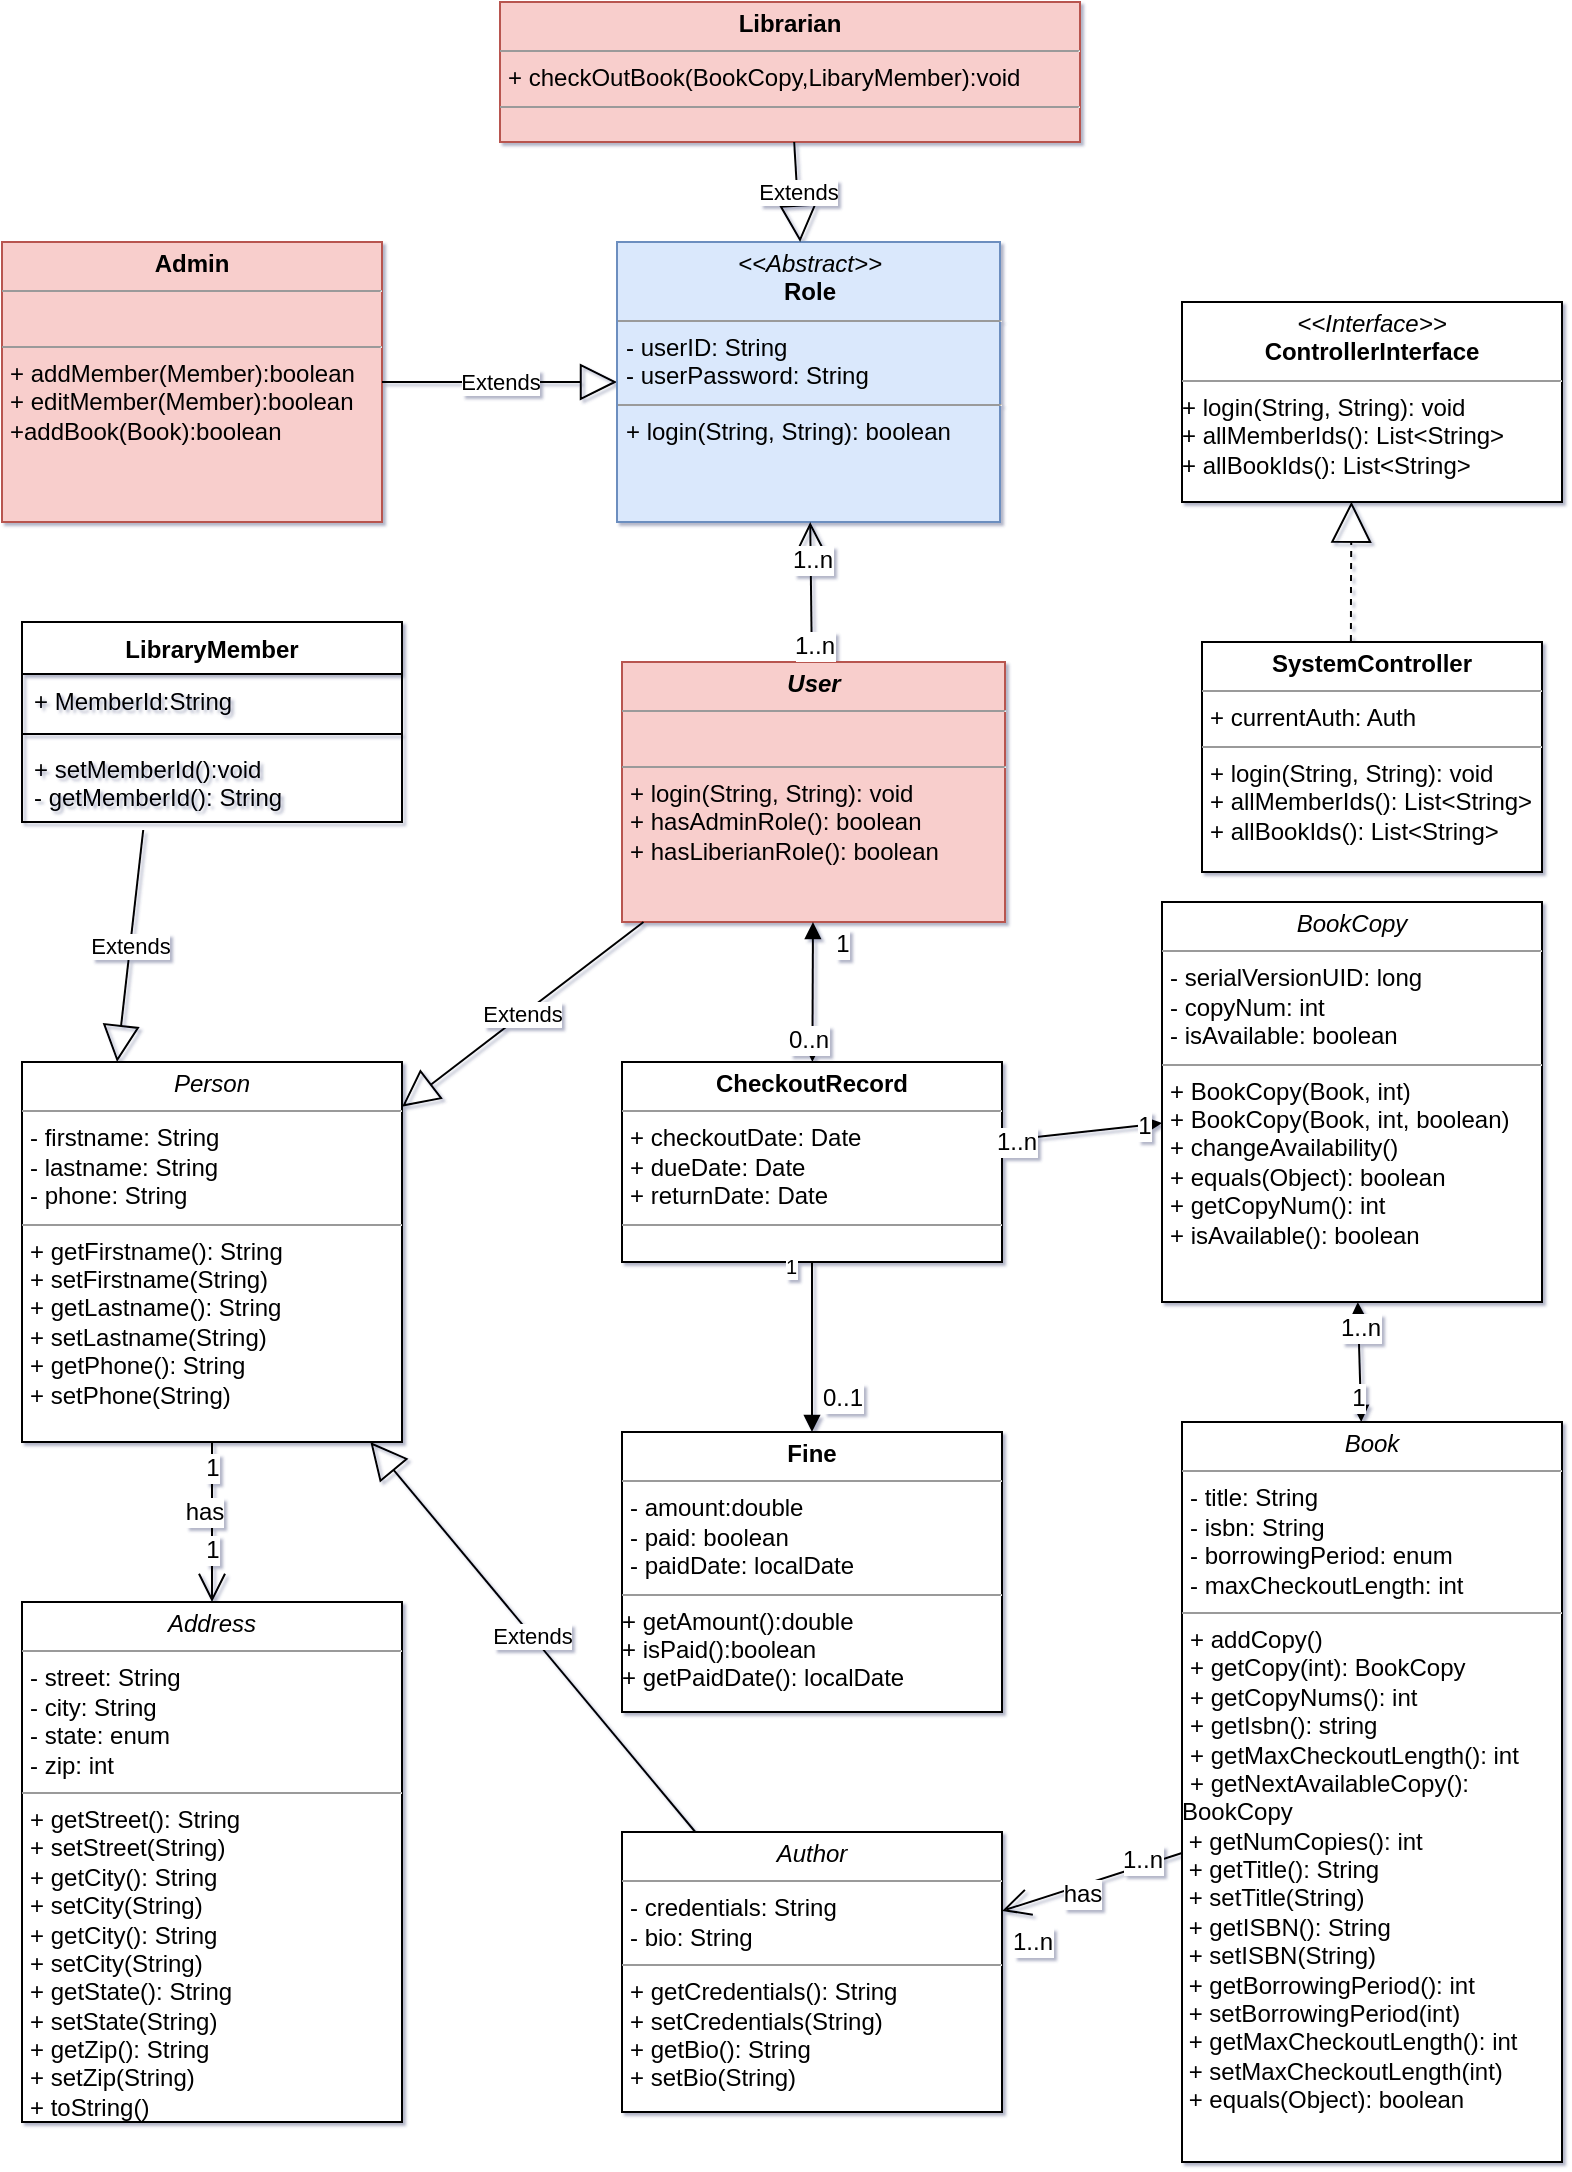 <mxfile version="12.8.0" type="github">
  <diagram id="C5RBs43oDa-KdzZeNtuy" name="Page-1">
    <mxGraphModel dx="865" dy="1652" grid="1" gridSize="10" guides="1" tooltips="1" connect="1" arrows="1" fold="1" page="1" pageScale="1" pageWidth="827" pageHeight="1169" math="0" shadow="1">
      <root>
        <mxCell id="WIyWlLk6GJQsqaUBKTNV-0" />
        <mxCell id="WIyWlLk6GJQsqaUBKTNV-1" parent="WIyWlLk6GJQsqaUBKTNV-0" />
        <mxCell id="Q8Ta3W_mLMSd2tnhAirj-1" value="&lt;p style=&quot;margin: 0px ; margin-top: 4px ; text-align: center&quot;&gt;&lt;b&gt;Admin&lt;/b&gt;&lt;/p&gt;&lt;hr size=&quot;1&quot;&gt;&lt;p style=&quot;margin: 0px ; margin-left: 4px&quot;&gt;&lt;br&gt;&lt;/p&gt;&lt;hr size=&quot;1&quot;&gt;&lt;p style=&quot;margin: 0px ; margin-left: 4px&quot;&gt;+ addMember(Member):boolean&lt;/p&gt;&lt;p style=&quot;margin: 0px ; margin-left: 4px&quot;&gt;+ editMember(Member):boolean&lt;/p&gt;&lt;p style=&quot;margin: 0px ; margin-left: 4px&quot;&gt;+addBook(Book):boolean&lt;/p&gt;&lt;p style=&quot;margin: 0px ; margin-left: 4px&quot;&gt;&lt;br&gt;&lt;/p&gt;" style="verticalAlign=top;align=left;overflow=fill;fontSize=12;fontFamily=Helvetica;html=1;rounded=0;shadow=0;comic=0;labelBackgroundColor=none;strokeWidth=1;fillColor=#f8cecc;strokeColor=#b85450;" parent="WIyWlLk6GJQsqaUBKTNV-1" vertex="1">
          <mxGeometry x="20" y="-20" width="190" height="140" as="geometry" />
        </mxCell>
        <mxCell id="oaM4HhVHp8FlAAeqx6HY-5" style="edgeStyle=orthogonalEdgeStyle;rounded=0;orthogonalLoop=1;jettySize=auto;html=1;dashed=1;endArrow=block;endFill=0;strokeWidth=1;endSize=18;entryX=0.446;entryY=0.998;entryDx=0;entryDy=0;exitX=0.438;exitY=-0.004;exitDx=0;exitDy=0;exitPerimeter=0;entryPerimeter=0;" parent="WIyWlLk6GJQsqaUBKTNV-1" source="oaM4HhVHp8FlAAeqx6HY-40" target="oaM4HhVHp8FlAAeqx6HY-11" edge="1">
          <mxGeometry relative="1" as="geometry">
            <mxPoint x="705" y="190" as="sourcePoint" />
          </mxGeometry>
        </mxCell>
        <mxCell id="N_WNCTHjJGH0J6ZBHNhc-0" value="&lt;p style=&quot;margin: 0px ; margin-top: 4px ; text-align: center&quot;&gt;&lt;i&gt;Book&lt;/i&gt;&lt;/p&gt;&lt;hr size=&quot;1&quot;&gt;&lt;p style=&quot;margin: 0px ; margin-left: 4px&quot;&gt;- title: String&lt;br&gt;- isbn: String&lt;/p&gt;&lt;p style=&quot;margin: 0px ; margin-left: 4px&quot;&gt;- borrowingPeriod: enum&lt;/p&gt;&lt;p style=&quot;margin: 0px ; margin-left: 4px&quot;&gt;-&amp;nbsp;maxCheckoutLength: int&lt;/p&gt;&lt;hr size=&quot;1&quot;&gt;&lt;p style=&quot;margin: 0px ; margin-left: 4px&quot;&gt;+ addCopy()&lt;/p&gt;&lt;p style=&quot;margin: 0px ; margin-left: 4px&quot;&gt;+ getCopy(int): BookCopy&lt;/p&gt;&lt;p style=&quot;margin: 0px ; margin-left: 4px&quot;&gt;+ getCopyNums(): int&lt;br&gt;&lt;/p&gt;&lt;p style=&quot;margin: 0px ; margin-left: 4px&quot;&gt;+&amp;nbsp;getIsbn(): string&lt;/p&gt;&lt;p style=&quot;margin: 0px ; margin-left: 4px&quot;&gt;+&amp;nbsp;getMaxCheckoutLength(): int&lt;/p&gt;&lt;p style=&quot;margin: 0px ; margin-left: 4px&quot;&gt;+ getNextAvailableCopy():&amp;nbsp;&lt;/p&gt;BookCopy&amp;nbsp;&lt;br&gt;&amp;nbsp;+&amp;nbsp;getNumCopies(): int&lt;br&gt;&amp;nbsp;+&amp;nbsp;getTitle(): String&lt;br&gt;&amp;nbsp;+&amp;nbsp;setTitle(String)&amp;nbsp;&lt;br&gt;&amp;nbsp;+&amp;nbsp;getISBN(): String&lt;br&gt;&amp;nbsp;+&amp;nbsp;setISBN(String)&amp;nbsp;&lt;br&gt;&amp;nbsp;+&amp;nbsp;getBorrowingPeriod(): int&lt;br&gt;&amp;nbsp;+ setBorrowingPeriod(int)&amp;nbsp;&lt;br&gt;&amp;nbsp;+&amp;nbsp;getMaxCheckoutLength(): int&lt;br&gt;&amp;nbsp;+ setMaxCheckoutLength(int)&amp;nbsp;&lt;br&gt;&amp;nbsp;+&amp;nbsp;equals(Object): boolean" style="verticalAlign=top;align=left;overflow=fill;fontSize=12;fontFamily=Helvetica;html=1;rounded=0;shadow=0;comic=0;labelBackgroundColor=none;strokeWidth=1" parent="WIyWlLk6GJQsqaUBKTNV-1" vertex="1">
          <mxGeometry x="610" y="570" width="190" height="370" as="geometry" />
        </mxCell>
        <mxCell id="N_WNCTHjJGH0J6ZBHNhc-1" value="&lt;p style=&quot;margin: 0px ; margin-top: 4px ; text-align: center&quot;&gt;&lt;i&gt;Person&lt;/i&gt;&lt;br&gt;&lt;/p&gt;&lt;hr size=&quot;1&quot;&gt;&lt;p style=&quot;margin: 0px ; margin-left: 4px&quot;&gt;- firstname: String&lt;br&gt;- lastname: String&lt;/p&gt;&lt;p style=&quot;margin: 0px ; margin-left: 4px&quot;&gt;- phone: String&lt;br&gt;&lt;/p&gt;&lt;hr size=&quot;1&quot;&gt;&lt;p style=&quot;margin: 0px ; margin-left: 4px&quot;&gt;+ getFirstname(): String&lt;/p&gt;&lt;p style=&quot;margin: 0px ; margin-left: 4px&quot;&gt;+ setFirstname(String)&lt;br&gt;&lt;/p&gt;&lt;p style=&quot;margin: 0px 0px 0px 4px&quot;&gt;+ getLastname(): String&lt;/p&gt;&lt;p style=&quot;margin: 0px 0px 0px 4px&quot;&gt;+ setLastname(String)&lt;br&gt;&lt;/p&gt;&lt;p style=&quot;margin: 0px 0px 0px 4px&quot;&gt;+ getPhone(): String&lt;/p&gt;&lt;p style=&quot;margin: 0px 0px 0px 4px&quot;&gt;+ setPhone(String)&lt;/p&gt;&lt;p style=&quot;margin: 0px 0px 0px 4px&quot;&gt;&lt;br&gt;&lt;/p&gt;" style="verticalAlign=top;align=left;overflow=fill;fontSize=12;fontFamily=Helvetica;html=1;rounded=0;shadow=0;comic=0;labelBackgroundColor=none;strokeWidth=1" parent="WIyWlLk6GJQsqaUBKTNV-1" vertex="1">
          <mxGeometry x="30" y="390" width="190" height="190" as="geometry" />
        </mxCell>
        <mxCell id="uN18D2bCye-AXupySbT--1" value="&lt;p style=&quot;margin: 0px ; margin-top: 4px ; text-align: center&quot;&gt;&lt;b&gt;Librarian&lt;/b&gt;&lt;/p&gt;&lt;hr size=&quot;1&quot;&gt;&lt;p style=&quot;margin: 0px ; margin-left: 4px&quot;&gt;+ checkOutBook(BookCopy,LibaryMember):void&lt;br&gt;&lt;/p&gt;&lt;hr size=&quot;1&quot;&gt;&lt;p style=&quot;margin: 0px ; margin-left: 4px&quot;&gt;&lt;br&gt;&lt;/p&gt;" style="verticalAlign=top;align=left;overflow=fill;fontSize=12;fontFamily=Helvetica;html=1;rounded=0;shadow=0;comic=0;labelBackgroundColor=none;strokeWidth=1;fillColor=#f8cecc;strokeColor=#b85450;" parent="WIyWlLk6GJQsqaUBKTNV-1" vertex="1">
          <mxGeometry x="269" y="-140" width="290" height="70" as="geometry" />
        </mxCell>
        <mxCell id="oaM4HhVHp8FlAAeqx6HY-11" value="&lt;p style=&quot;margin: 0px ; margin-top: 4px ; text-align: center&quot;&gt;&lt;i&gt;&amp;lt;&amp;lt;Interface&amp;gt;&amp;gt;&lt;/i&gt;&lt;br&gt;&lt;b&gt;ControllerInterface&lt;/b&gt;&lt;br&gt;&lt;/p&gt;&lt;hr size=&quot;1&quot;&gt;&lt;p style=&quot;margin: 0px ; margin-left: 4px&quot;&gt;&lt;/p&gt;+ login(String, String): void&lt;br style=&quot;padding: 0px ; margin: 0px&quot;&gt;+ allMemberIds(): List&amp;lt;String&amp;gt;&lt;br style=&quot;padding: 0px ; margin: 0px&quot;&gt;+ allBookIds(): List&amp;lt;String&amp;gt;" style="verticalAlign=top;align=left;overflow=fill;fontSize=12;fontFamily=Helvetica;html=1;" parent="WIyWlLk6GJQsqaUBKTNV-1" vertex="1">
          <mxGeometry x="610" y="10" width="190" height="100" as="geometry" />
        </mxCell>
        <mxCell id="N_WNCTHjJGH0J6ZBHNhc-2" value="&lt;p style=&quot;margin: 0px ; margin-top: 4px ; text-align: center&quot;&gt;&lt;i&gt;Address&lt;/i&gt;&lt;/p&gt;&lt;hr size=&quot;1&quot;&gt;&lt;p style=&quot;margin: 0px ; margin-left: 4px&quot;&gt;- street: String&lt;br&gt;- city: String&lt;/p&gt;&lt;p style=&quot;margin: 0px ; margin-left: 4px&quot;&gt;- state: enum&lt;/p&gt;&lt;p style=&quot;margin: 0px ; margin-left: 4px&quot;&gt;- zip: int&lt;/p&gt;&lt;hr size=&quot;1&quot;&gt;&lt;p style=&quot;margin: 0px 0px 0px 4px&quot;&gt;+ getStreet(): String&lt;/p&gt;&lt;p style=&quot;margin: 0px 0px 0px 4px&quot;&gt;+ setStreet(String)&lt;/p&gt;&lt;p style=&quot;margin: 0px 0px 0px 4px&quot;&gt;+ getCity(): String&lt;/p&gt;&lt;p style=&quot;margin: 0px 0px 0px 4px&quot;&gt;+ setCity(String)&lt;/p&gt;&lt;p style=&quot;margin: 0px 0px 0px 4px&quot;&gt;+ getCity(): String&lt;/p&gt;&lt;p style=&quot;margin: 0px 0px 0px 4px&quot;&gt;+ setCity(String)&lt;/p&gt;&lt;p style=&quot;margin: 0px 0px 0px 4px&quot;&gt;+ getState(): String&lt;/p&gt;&lt;p style=&quot;margin: 0px 0px 0px 4px&quot;&gt;+ setState(String)&lt;/p&gt;&lt;p style=&quot;margin: 0px 0px 0px 4px&quot;&gt;+ getZip(): String&lt;/p&gt;&lt;p style=&quot;margin: 0px 0px 0px 4px&quot;&gt;+ setZip(String)&lt;/p&gt;&lt;p style=&quot;margin: 0px 0px 0px 4px&quot;&gt;+ toString()&lt;/p&gt;&lt;p style=&quot;margin: 0px 0px 0px 4px&quot;&gt;&lt;br&gt;&lt;/p&gt;&lt;p style=&quot;margin: 0px 0px 0px 4px&quot;&gt;&lt;br&gt;&lt;/p&gt;" style="verticalAlign=top;align=left;overflow=fill;fontSize=12;fontFamily=Helvetica;html=1;rounded=0;shadow=0;comic=0;labelBackgroundColor=none;strokeWidth=1" parent="WIyWlLk6GJQsqaUBKTNV-1" vertex="1">
          <mxGeometry x="30" y="660" width="190" height="260" as="geometry" />
        </mxCell>
        <mxCell id="uN18D2bCye-AXupySbT--5" value="&lt;p style=&quot;margin: 0px ; margin-top: 4px ; text-align: center&quot;&gt;&lt;i&gt;&lt;b&gt;User&lt;/b&gt;&lt;/i&gt;&lt;/p&gt;&lt;hr size=&quot;1&quot;&gt;&lt;p style=&quot;margin: 0px ; margin-left: 4px&quot;&gt;&lt;br&gt;&lt;/p&gt;&lt;hr size=&quot;1&quot;&gt;&lt;p style=&quot;margin: 0px ; margin-left: 4px&quot;&gt;+ login(String, String): void&lt;br&gt;+ hasAdminRole(): boolean&lt;/p&gt;&lt;p style=&quot;margin: 0px ; margin-left: 4px&quot;&gt;+ hasLiberianRole(): boolean&lt;br&gt;&lt;/p&gt;&lt;p style=&quot;margin: 0px ; margin-left: 4px&quot;&gt;&lt;br&gt;&lt;/p&gt;" style="verticalAlign=top;align=left;overflow=fill;fontSize=12;fontFamily=Helvetica;html=1;rounded=0;shadow=0;comic=0;labelBackgroundColor=none;strokeWidth=1;fillColor=#f8cecc;strokeColor=#b85450;" parent="WIyWlLk6GJQsqaUBKTNV-1" vertex="1">
          <mxGeometry x="330" y="190" width="191.5" height="130" as="geometry" />
        </mxCell>
        <mxCell id="N_WNCTHjJGH0J6ZBHNhc-4" value="&lt;p style=&quot;margin: 0px ; margin-top: 4px ; text-align: center&quot;&gt;&lt;i&gt;Author&lt;/i&gt;&lt;/p&gt;&lt;hr size=&quot;1&quot;&gt;&lt;p style=&quot;margin: 0px ; margin-left: 4px&quot;&gt;- credentials: String&lt;br&gt;- bio: String&lt;/p&gt;&lt;hr size=&quot;1&quot;&gt;&lt;p style=&quot;margin: 0px 0px 0px 4px&quot;&gt;+ getCredentials(): String&lt;/p&gt;&lt;p style=&quot;margin: 0px 0px 0px 4px&quot;&gt;+ setCredentials(String)&lt;/p&gt;&lt;p style=&quot;margin: 0px 0px 0px 4px&quot;&gt;+ getBio(): String&lt;/p&gt;&lt;p style=&quot;margin: 0px 0px 0px 4px&quot;&gt;+ setBio(String)&lt;/p&gt;" style="verticalAlign=top;align=left;overflow=fill;fontSize=12;fontFamily=Helvetica;html=1;rounded=0;shadow=0;comic=0;labelBackgroundColor=none;strokeWidth=1" parent="WIyWlLk6GJQsqaUBKTNV-1" vertex="1">
          <mxGeometry x="330" y="775" width="190" height="140" as="geometry" />
        </mxCell>
        <mxCell id="N_WNCTHjJGH0J6ZBHNhc-5" value="&lt;p style=&quot;margin: 0px ; margin-top: 4px ; text-align: center&quot;&gt;&lt;i&gt;BookCopy&lt;/i&gt;&lt;/p&gt;&lt;hr size=&quot;1&quot;&gt;&lt;p style=&quot;margin: 0px ; margin-left: 4px&quot;&gt;- serialVersionUID: long&lt;br&gt;- copyNum: int&lt;/p&gt;&lt;p style=&quot;margin: 0px ; margin-left: 4px&quot;&gt;- isAvailable: boolean&lt;br&gt;&lt;/p&gt;&lt;hr size=&quot;1&quot;&gt;&lt;p style=&quot;margin: 0px ; margin-left: 4px&quot;&gt;+ BookCopy(Book, int)&lt;br&gt;&lt;/p&gt;&lt;p style=&quot;margin: 0px ; margin-left: 4px&quot;&gt;+&amp;nbsp;BookCopy(Book, int, boolean)&lt;/p&gt;&lt;p style=&quot;margin: 0px ; margin-left: 4px&quot;&gt;+&amp;nbsp;changeAvailability()&lt;br&gt;+&amp;nbsp;equals(Object): boolean&lt;/p&gt;&lt;p style=&quot;margin: 0px ; margin-left: 4px&quot;&gt;+ getCopyNum(): int&lt;br&gt;&lt;/p&gt;&lt;p style=&quot;margin: 0px ; margin-left: 4px&quot;&gt;+&amp;nbsp;isAvailable(): boolean&lt;/p&gt;&lt;p style=&quot;margin: 0px ; margin-left: 4px&quot;&gt;&lt;br&gt;&lt;/p&gt;&lt;p style=&quot;margin: 0px ; margin-left: 4px&quot;&gt;&lt;br&gt;&lt;/p&gt;" style="verticalAlign=top;align=left;overflow=fill;fontSize=12;fontFamily=Helvetica;html=1;rounded=0;shadow=0;comic=0;labelBackgroundColor=none;strokeWidth=1" parent="WIyWlLk6GJQsqaUBKTNV-1" vertex="1">
          <mxGeometry x="600" y="310" width="190" height="200" as="geometry" />
        </mxCell>
        <mxCell id="uN18D2bCye-AXupySbT--7" value="&lt;p style=&quot;margin: 0px ; margin-top: 4px ; text-align: center&quot;&gt;&lt;b&gt;Fine&lt;/b&gt;&lt;/p&gt;&lt;hr size=&quot;1&quot;&gt;&lt;p style=&quot;margin: 0px ; margin-left: 4px&quot;&gt;- amount:double&lt;/p&gt;&lt;p style=&quot;margin: 0px ; margin-left: 4px&quot;&gt;- paid: boolean&lt;/p&gt;&lt;p style=&quot;margin: 0px ; margin-left: 4px&quot;&gt;- paidDate: localDate&lt;br&gt;&lt;/p&gt;&lt;hr size=&quot;1&quot;&gt;&lt;div&gt;+ getAmount():double&lt;/div&gt;&lt;div&gt;+ isPaid():boolean&lt;/div&gt;&lt;div&gt;+ getPaidDate(): localDate&lt;br&gt;&lt;/div&gt;" style="verticalAlign=top;align=left;overflow=fill;fontSize=12;fontFamily=Helvetica;html=1;rounded=0;shadow=0;comic=0;labelBackgroundColor=none;strokeWidth=1" parent="WIyWlLk6GJQsqaUBKTNV-1" vertex="1">
          <mxGeometry x="330" y="575" width="190" height="140" as="geometry" />
        </mxCell>
        <mxCell id="N_WNCTHjJGH0J6ZBHNhc-10" value="" style="endArrow=open;endFill=1;endSize=12;html=1;" parent="WIyWlLk6GJQsqaUBKTNV-1" source="N_WNCTHjJGH0J6ZBHNhc-0" target="N_WNCTHjJGH0J6ZBHNhc-4" edge="1">
          <mxGeometry width="160" relative="1" as="geometry">
            <mxPoint x="320" y="1140" as="sourcePoint" />
            <mxPoint x="480" y="1140" as="targetPoint" />
          </mxGeometry>
        </mxCell>
        <mxCell id="N_WNCTHjJGH0J6ZBHNhc-11" value="has" style="text;html=1;align=center;verticalAlign=middle;resizable=0;points=[];labelBackgroundColor=#ffffff;" parent="N_WNCTHjJGH0J6ZBHNhc-10" vertex="1" connectable="0">
          <mxGeometry x="0.146" y="4" relative="1" as="geometry">
            <mxPoint as="offset" />
          </mxGeometry>
        </mxCell>
        <mxCell id="N_WNCTHjJGH0J6ZBHNhc-12" value="1..n" style="text;html=1;align=center;verticalAlign=middle;resizable=0;points=[];labelBackgroundColor=#ffffff;" parent="N_WNCTHjJGH0J6ZBHNhc-10" vertex="1" connectable="0">
          <mxGeometry x="-0.57" y="-3" relative="1" as="geometry">
            <mxPoint as="offset" />
          </mxGeometry>
        </mxCell>
        <mxCell id="N_WNCTHjJGH0J6ZBHNhc-13" value="1..n" style="text;html=1;align=center;verticalAlign=middle;resizable=0;points=[];labelBackgroundColor=#ffffff;" parent="N_WNCTHjJGH0J6ZBHNhc-10" vertex="1" connectable="0">
          <mxGeometry x="0.689" y="3" relative="1" as="geometry">
            <mxPoint y="17.13" as="offset" />
          </mxGeometry>
        </mxCell>
        <mxCell id="N_WNCTHjJGH0J6ZBHNhc-14" value="" style="endArrow=block;startArrow=block;endFill=1;startFill=1;html=1;" parent="WIyWlLk6GJQsqaUBKTNV-1" source="N_WNCTHjJGH0J6ZBHNhc-5" target="N_WNCTHjJGH0J6ZBHNhc-0" edge="1">
          <mxGeometry width="160" relative="1" as="geometry">
            <mxPoint x="450" y="940" as="sourcePoint" />
            <mxPoint x="610" y="940" as="targetPoint" />
          </mxGeometry>
        </mxCell>
        <mxCell id="N_WNCTHjJGH0J6ZBHNhc-15" value="1..n" style="text;html=1;align=center;verticalAlign=middle;resizable=0;points=[];labelBackgroundColor=#ffffff;" parent="N_WNCTHjJGH0J6ZBHNhc-14" vertex="1" connectable="0">
          <mxGeometry x="-0.573" relative="1" as="geometry">
            <mxPoint as="offset" />
          </mxGeometry>
        </mxCell>
        <mxCell id="N_WNCTHjJGH0J6ZBHNhc-16" value="1" style="text;html=1;align=center;verticalAlign=middle;resizable=0;points=[];labelBackgroundColor=#ffffff;" parent="N_WNCTHjJGH0J6ZBHNhc-14" vertex="1" connectable="0">
          <mxGeometry x="0.582" y="-2" relative="1" as="geometry">
            <mxPoint as="offset" />
          </mxGeometry>
        </mxCell>
        <mxCell id="uN18D2bCye-AXupySbT--10" value="Extends" style="endArrow=block;endSize=16;endFill=0;html=1;" parent="WIyWlLk6GJQsqaUBKTNV-1" source="Q8Ta3W_mLMSd2tnhAirj-1" target="Q8Ta3W_mLMSd2tnhAirj-0" edge="1">
          <mxGeometry width="160" relative="1" as="geometry">
            <mxPoint x="190" y="150" as="sourcePoint" />
            <mxPoint x="350" y="150" as="targetPoint" />
            <Array as="points" />
          </mxGeometry>
        </mxCell>
        <mxCell id="N_WNCTHjJGH0J6ZBHNhc-19" value="" style="endArrow=open;endFill=1;endSize=12;html=1;" parent="WIyWlLk6GJQsqaUBKTNV-1" source="N_WNCTHjJGH0J6ZBHNhc-1" target="N_WNCTHjJGH0J6ZBHNhc-2" edge="1">
          <mxGeometry width="160" relative="1" as="geometry">
            <mxPoint x="185" y="680" as="sourcePoint" />
            <mxPoint x="345" y="680" as="targetPoint" />
          </mxGeometry>
        </mxCell>
        <mxCell id="N_WNCTHjJGH0J6ZBHNhc-21" value="has" style="text;html=1;align=center;verticalAlign=middle;resizable=0;points=[];labelBackgroundColor=#ffffff;" parent="N_WNCTHjJGH0J6ZBHNhc-19" vertex="1" connectable="0">
          <mxGeometry x="0.245" y="-4" relative="1" as="geometry">
            <mxPoint y="-15.08" as="offset" />
          </mxGeometry>
        </mxCell>
        <mxCell id="N_WNCTHjJGH0J6ZBHNhc-22" value="1" style="text;html=1;align=center;verticalAlign=middle;resizable=0;points=[];labelBackgroundColor=#ffffff;" parent="N_WNCTHjJGH0J6ZBHNhc-19" vertex="1" connectable="0">
          <mxGeometry x="0.796" relative="1" as="geometry">
            <mxPoint y="-17.95" as="offset" />
          </mxGeometry>
        </mxCell>
        <mxCell id="N_WNCTHjJGH0J6ZBHNhc-23" value="1" style="text;html=1;align=center;verticalAlign=middle;resizable=0;points=[];labelBackgroundColor=#ffffff;" parent="N_WNCTHjJGH0J6ZBHNhc-19" vertex="1" connectable="0">
          <mxGeometry x="-0.67" relative="1" as="geometry">
            <mxPoint as="offset" />
          </mxGeometry>
        </mxCell>
        <mxCell id="oaM4HhVHp8FlAAeqx6HY-39" value="&lt;p style=&quot;margin: 0px ; margin-top: 4px ; text-align: center&quot;&gt;&lt;b&gt;CheckoutRecord&lt;/b&gt;&lt;/p&gt;&lt;hr size=&quot;1&quot;&gt;&lt;p style=&quot;margin: 0px ; margin-left: 4px&quot;&gt;+ checkoutDate: Date&lt;br style=&quot;padding: 0px ; margin: 0px&quot;&gt;+ dueDate: Date&lt;br style=&quot;padding: 0px ; margin: 0px&quot;&gt;+ returnDate: Date&lt;br&gt;&lt;/p&gt;&lt;hr size=&quot;1&quot;&gt;&lt;p style=&quot;margin: 0px ; margin-left: 4px&quot;&gt;&lt;br&gt;&lt;/p&gt;" style="verticalAlign=top;align=left;overflow=fill;fontSize=12;fontFamily=Helvetica;html=1;" parent="WIyWlLk6GJQsqaUBKTNV-1" vertex="1">
          <mxGeometry x="330" y="390" width="190" height="100" as="geometry" />
        </mxCell>
        <mxCell id="N_WNCTHjJGH0J6ZBHNhc-24" value="Extends" style="endArrow=block;endSize=16;endFill=0;html=1;" parent="WIyWlLk6GJQsqaUBKTNV-1" source="N_WNCTHjJGH0J6ZBHNhc-4" target="N_WNCTHjJGH0J6ZBHNhc-1" edge="1">
          <mxGeometry width="160" relative="1" as="geometry">
            <mxPoint x="450" y="940" as="sourcePoint" />
            <mxPoint x="610" y="940" as="targetPoint" />
          </mxGeometry>
        </mxCell>
        <mxCell id="oaM4HhVHp8FlAAeqx6HY-40" value="&lt;p style=&quot;margin: 0px ; margin-top: 4px ; text-align: center&quot;&gt;&lt;span style=&quot;font-weight: 700&quot;&gt;SystemController&lt;/span&gt;&lt;br&gt;&lt;/p&gt;&lt;hr size=&quot;1&quot;&gt;&lt;p style=&quot;margin: 0px ; margin-left: 4px&quot;&gt;+ currentAuth: Auth&lt;/p&gt;&lt;hr size=&quot;1&quot;&gt;&lt;p style=&quot;margin: 0px ; margin-left: 4px&quot;&gt;+ login(String, String): void&lt;br style=&quot;padding: 0px ; margin: 0px&quot;&gt;+ allMemberIds(): List&amp;lt;String&amp;gt;&lt;br style=&quot;padding: 0px ; margin: 0px&quot;&gt;+ allBookIds(): List&amp;lt;String&amp;gt;&lt;br&gt;&lt;/p&gt;" style="verticalAlign=top;align=left;overflow=fill;fontSize=12;fontFamily=Helvetica;html=1;" parent="WIyWlLk6GJQsqaUBKTNV-1" vertex="1">
          <mxGeometry x="620" y="180" width="170" height="115" as="geometry" />
        </mxCell>
        <mxCell id="uN18D2bCye-AXupySbT--16" value="LibraryMember" style="swimlane;fontStyle=1;align=center;verticalAlign=top;childLayout=stackLayout;horizontal=1;startSize=26;horizontalStack=0;resizeParent=1;resizeParentMax=0;resizeLast=0;collapsible=1;marginBottom=0;" parent="WIyWlLk6GJQsqaUBKTNV-1" vertex="1">
          <mxGeometry x="30" y="170" width="190" height="100" as="geometry" />
        </mxCell>
        <mxCell id="uN18D2bCye-AXupySbT--17" value="+ MemberId:String" style="text;strokeColor=none;fillColor=none;align=left;verticalAlign=top;spacingLeft=4;spacingRight=4;overflow=hidden;rotatable=0;points=[[0,0.5],[1,0.5]];portConstraint=eastwest;" parent="uN18D2bCye-AXupySbT--16" vertex="1">
          <mxGeometry y="26" width="190" height="26" as="geometry" />
        </mxCell>
        <mxCell id="uN18D2bCye-AXupySbT--18" value="" style="line;strokeWidth=1;fillColor=none;align=left;verticalAlign=middle;spacingTop=-1;spacingLeft=3;spacingRight=3;rotatable=0;labelPosition=right;points=[];portConstraint=eastwest;" parent="uN18D2bCye-AXupySbT--16" vertex="1">
          <mxGeometry y="52" width="190" height="8" as="geometry" />
        </mxCell>
        <mxCell id="uN18D2bCye-AXupySbT--19" value="+ setMemberId():void&#xa;- getMemberId(): String&#xa;&#xa;" style="text;strokeColor=none;fillColor=none;align=left;verticalAlign=top;spacingLeft=4;spacingRight=4;overflow=hidden;rotatable=0;points=[[0,0.5],[1,0.5]];portConstraint=eastwest;" parent="uN18D2bCye-AXupySbT--16" vertex="1">
          <mxGeometry y="60" width="190" height="40" as="geometry" />
        </mxCell>
        <mxCell id="uN18D2bCye-AXupySbT--20" value="Extends" style="endArrow=block;endSize=16;endFill=0;html=1;exitX=0.319;exitY=1.1;exitDx=0;exitDy=0;exitPerimeter=0;entryX=0.25;entryY=0;entryDx=0;entryDy=0;" parent="WIyWlLk6GJQsqaUBKTNV-1" source="uN18D2bCye-AXupySbT--19" target="N_WNCTHjJGH0J6ZBHNhc-1" edge="1">
          <mxGeometry width="160" relative="1" as="geometry">
            <mxPoint x="60" y="350" as="sourcePoint" />
            <mxPoint x="220" y="350" as="targetPoint" />
          </mxGeometry>
        </mxCell>
        <mxCell id="uN18D2bCye-AXupySbT--22" value="" style="endArrow=block;endFill=1;html=1;edgeStyle=orthogonalEdgeStyle;align=left;verticalAlign=top;rounded=0;exitX=0.5;exitY=1;exitDx=0;exitDy=0;entryX=0.5;entryY=0;entryDx=0;entryDy=0;" parent="WIyWlLk6GJQsqaUBKTNV-1" source="oaM4HhVHp8FlAAeqx6HY-39" target="uN18D2bCye-AXupySbT--7" edge="1">
          <mxGeometry x="0.29" y="-15" relative="1" as="geometry">
            <mxPoint x="375" y="500" as="sourcePoint" />
            <mxPoint x="400" y="530" as="targetPoint" />
            <Array as="points">
              <mxPoint x="425" y="560" />
              <mxPoint x="425" y="560" />
            </Array>
            <mxPoint as="offset" />
          </mxGeometry>
        </mxCell>
        <mxCell id="uN18D2bCye-AXupySbT--23" value="1" style="resizable=0;html=1;align=left;verticalAlign=bottom;labelBackgroundColor=#ffffff;fontSize=10;" parent="uN18D2bCye-AXupySbT--22" connectable="0" vertex="1">
          <mxGeometry x="-1" relative="1" as="geometry">
            <mxPoint x="-15" y="10" as="offset" />
          </mxGeometry>
        </mxCell>
        <mxCell id="uN18D2bCye-AXupySbT--24" value="0..1" style="text;html=1;align=center;verticalAlign=middle;resizable=0;points=[];labelBackgroundColor=#ffffff;" parent="uN18D2bCye-AXupySbT--22" connectable="0" vertex="1">
          <mxGeometry x="0.902" y="-3" relative="1" as="geometry">
            <mxPoint x="18" y="-13.33" as="offset" />
          </mxGeometry>
        </mxCell>
        <mxCell id="N_WNCTHjJGH0J6ZBHNhc-25" value="" style="endArrow=block;startArrow=block;endFill=1;startFill=1;html=1;" parent="WIyWlLk6GJQsqaUBKTNV-1" source="oaM4HhVHp8FlAAeqx6HY-39" target="N_WNCTHjJGH0J6ZBHNhc-5" edge="1">
          <mxGeometry width="160" relative="1" as="geometry">
            <mxPoint x="460" y="400" as="sourcePoint" />
            <mxPoint x="620" y="400" as="targetPoint" />
          </mxGeometry>
        </mxCell>
        <mxCell id="N_WNCTHjJGH0J6ZBHNhc-26" value="1" style="text;html=1;align=center;verticalAlign=middle;resizable=0;points=[];labelBackgroundColor=#ffffff;" parent="N_WNCTHjJGH0J6ZBHNhc-25" vertex="1" connectable="0">
          <mxGeometry x="0.774" relative="1" as="geometry">
            <mxPoint as="offset" />
          </mxGeometry>
        </mxCell>
        <mxCell id="N_WNCTHjJGH0J6ZBHNhc-27" value="1..n" style="text;html=1;align=center;verticalAlign=middle;resizable=0;points=[];labelBackgroundColor=#ffffff;" parent="N_WNCTHjJGH0J6ZBHNhc-25" vertex="1" connectable="0">
          <mxGeometry x="-0.839" y="-1" relative="1" as="geometry">
            <mxPoint as="offset" />
          </mxGeometry>
        </mxCell>
        <mxCell id="N_WNCTHjJGH0J6ZBHNhc-28" value="" style="endArrow=block;startArrow=block;endFill=1;startFill=1;html=1;" parent="WIyWlLk6GJQsqaUBKTNV-1" source="uN18D2bCye-AXupySbT--5" target="oaM4HhVHp8FlAAeqx6HY-39" edge="1">
          <mxGeometry width="160" relative="1" as="geometry">
            <mxPoint x="160" y="389.5" as="sourcePoint" />
            <mxPoint x="320" y="389.5" as="targetPoint" />
          </mxGeometry>
        </mxCell>
        <mxCell id="N_WNCTHjJGH0J6ZBHNhc-29" value="0..n" style="text;html=1;align=center;verticalAlign=middle;resizable=0;points=[];labelBackgroundColor=#ffffff;" parent="N_WNCTHjJGH0J6ZBHNhc-28" vertex="1" connectable="0">
          <mxGeometry x="0.69" y="-2" relative="1" as="geometry">
            <mxPoint as="offset" />
          </mxGeometry>
        </mxCell>
        <mxCell id="N_WNCTHjJGH0J6ZBHNhc-30" value="1" style="text;html=1;align=center;verticalAlign=middle;resizable=0;points=[];labelBackgroundColor=#ffffff;" parent="N_WNCTHjJGH0J6ZBHNhc-28" vertex="1" connectable="0">
          <mxGeometry x="-0.679" y="1" relative="1" as="geometry">
            <mxPoint x="13.56" as="offset" />
          </mxGeometry>
        </mxCell>
        <mxCell id="Q8Ta3W_mLMSd2tnhAirj-0" value="&lt;p style=&quot;margin: 0px ; margin-top: 4px ; text-align: center&quot;&gt;&lt;i&gt;&amp;lt;&amp;lt;Abstract&amp;gt;&amp;gt;&lt;/i&gt;&lt;br&gt;&lt;b&gt;Role&lt;/b&gt;&lt;/p&gt;&lt;hr size=&quot;1&quot;&gt;&lt;p style=&quot;margin: 0px ; margin-left: 4px&quot;&gt;- userID: String&lt;br&gt;- userPassword: String&lt;/p&gt;&lt;hr size=&quot;1&quot;&gt;&lt;p style=&quot;margin: 0px ; margin-left: 4px&quot;&gt;+ login(String, String): boolean&lt;br&gt;&lt;/p&gt;" style="verticalAlign=top;align=left;overflow=fill;fontSize=12;fontFamily=Helvetica;html=1;rounded=0;shadow=0;comic=0;labelBackgroundColor=none;strokeWidth=1;fillColor=#dae8fc;strokeColor=#6c8ebf;" parent="WIyWlLk6GJQsqaUBKTNV-1" vertex="1">
          <mxGeometry x="327.5" y="-20" width="191.5" height="140" as="geometry" />
        </mxCell>
        <mxCell id="N_WNCTHjJGH0J6ZBHNhc-31" value="Extends" style="endArrow=block;endSize=16;endFill=0;html=1;" parent="WIyWlLk6GJQsqaUBKTNV-1" source="uN18D2bCye-AXupySbT--1" target="Q8Ta3W_mLMSd2tnhAirj-0" edge="1">
          <mxGeometry width="160" relative="1" as="geometry">
            <mxPoint x="451.667" y="-50" as="sourcePoint" />
            <mxPoint x="455" y="20" as="targetPoint" />
          </mxGeometry>
        </mxCell>
        <mxCell id="N_WNCTHjJGH0J6ZBHNhc-32" value="Extends" style="endArrow=block;endSize=16;endFill=0;html=1;" parent="WIyWlLk6GJQsqaUBKTNV-1" source="uN18D2bCye-AXupySbT--5" target="N_WNCTHjJGH0J6ZBHNhc-1" edge="1">
          <mxGeometry width="160" relative="1" as="geometry">
            <mxPoint x="71.04" y="494" as="sourcePoint" />
            <mxPoint x="107.5" y="680" as="targetPoint" />
          </mxGeometry>
        </mxCell>
        <mxCell id="N_WNCTHjJGH0J6ZBHNhc-33" value="" style="endArrow=open;endFill=1;endSize=12;html=1;align=center;" parent="WIyWlLk6GJQsqaUBKTNV-1" source="uN18D2bCye-AXupySbT--5" target="Q8Ta3W_mLMSd2tnhAirj-0" edge="1">
          <mxGeometry width="160" relative="1" as="geometry">
            <mxPoint x="140" y="110" as="sourcePoint" />
            <mxPoint x="300" y="110" as="targetPoint" />
          </mxGeometry>
        </mxCell>
        <mxCell id="N_WNCTHjJGH0J6ZBHNhc-34" value="1..n" style="text;html=1;align=center;verticalAlign=middle;resizable=0;points=[];labelBackgroundColor=#ffffff;" parent="N_WNCTHjJGH0J6ZBHNhc-33" vertex="1" connectable="0">
          <mxGeometry x="0.467" relative="1" as="geometry">
            <mxPoint as="offset" />
          </mxGeometry>
        </mxCell>
        <mxCell id="N_WNCTHjJGH0J6ZBHNhc-35" value="1..n" style="text;html=1;align=center;verticalAlign=middle;resizable=0;points=[];labelBackgroundColor=#ffffff;" parent="N_WNCTHjJGH0J6ZBHNhc-33" vertex="1" connectable="0">
          <mxGeometry x="-0.767" y="-1" relative="1" as="geometry">
            <mxPoint as="offset" />
          </mxGeometry>
        </mxCell>
      </root>
    </mxGraphModel>
  </diagram>
</mxfile>
